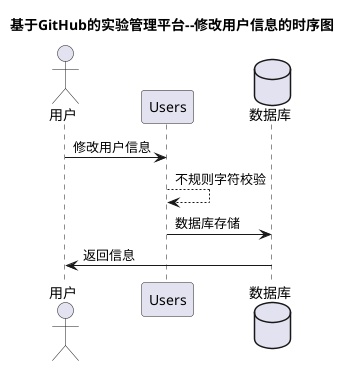 @startuml
title 基于GitHub的实验管理平台--修改用户信息的时序图
actor 用户 as user
participant Users as u
database 数据库 as db

user -> u: 修改用户信息
u --> u:不规则字符校验
u -> db:数据库存储
db ->user:返回信息

@enduml